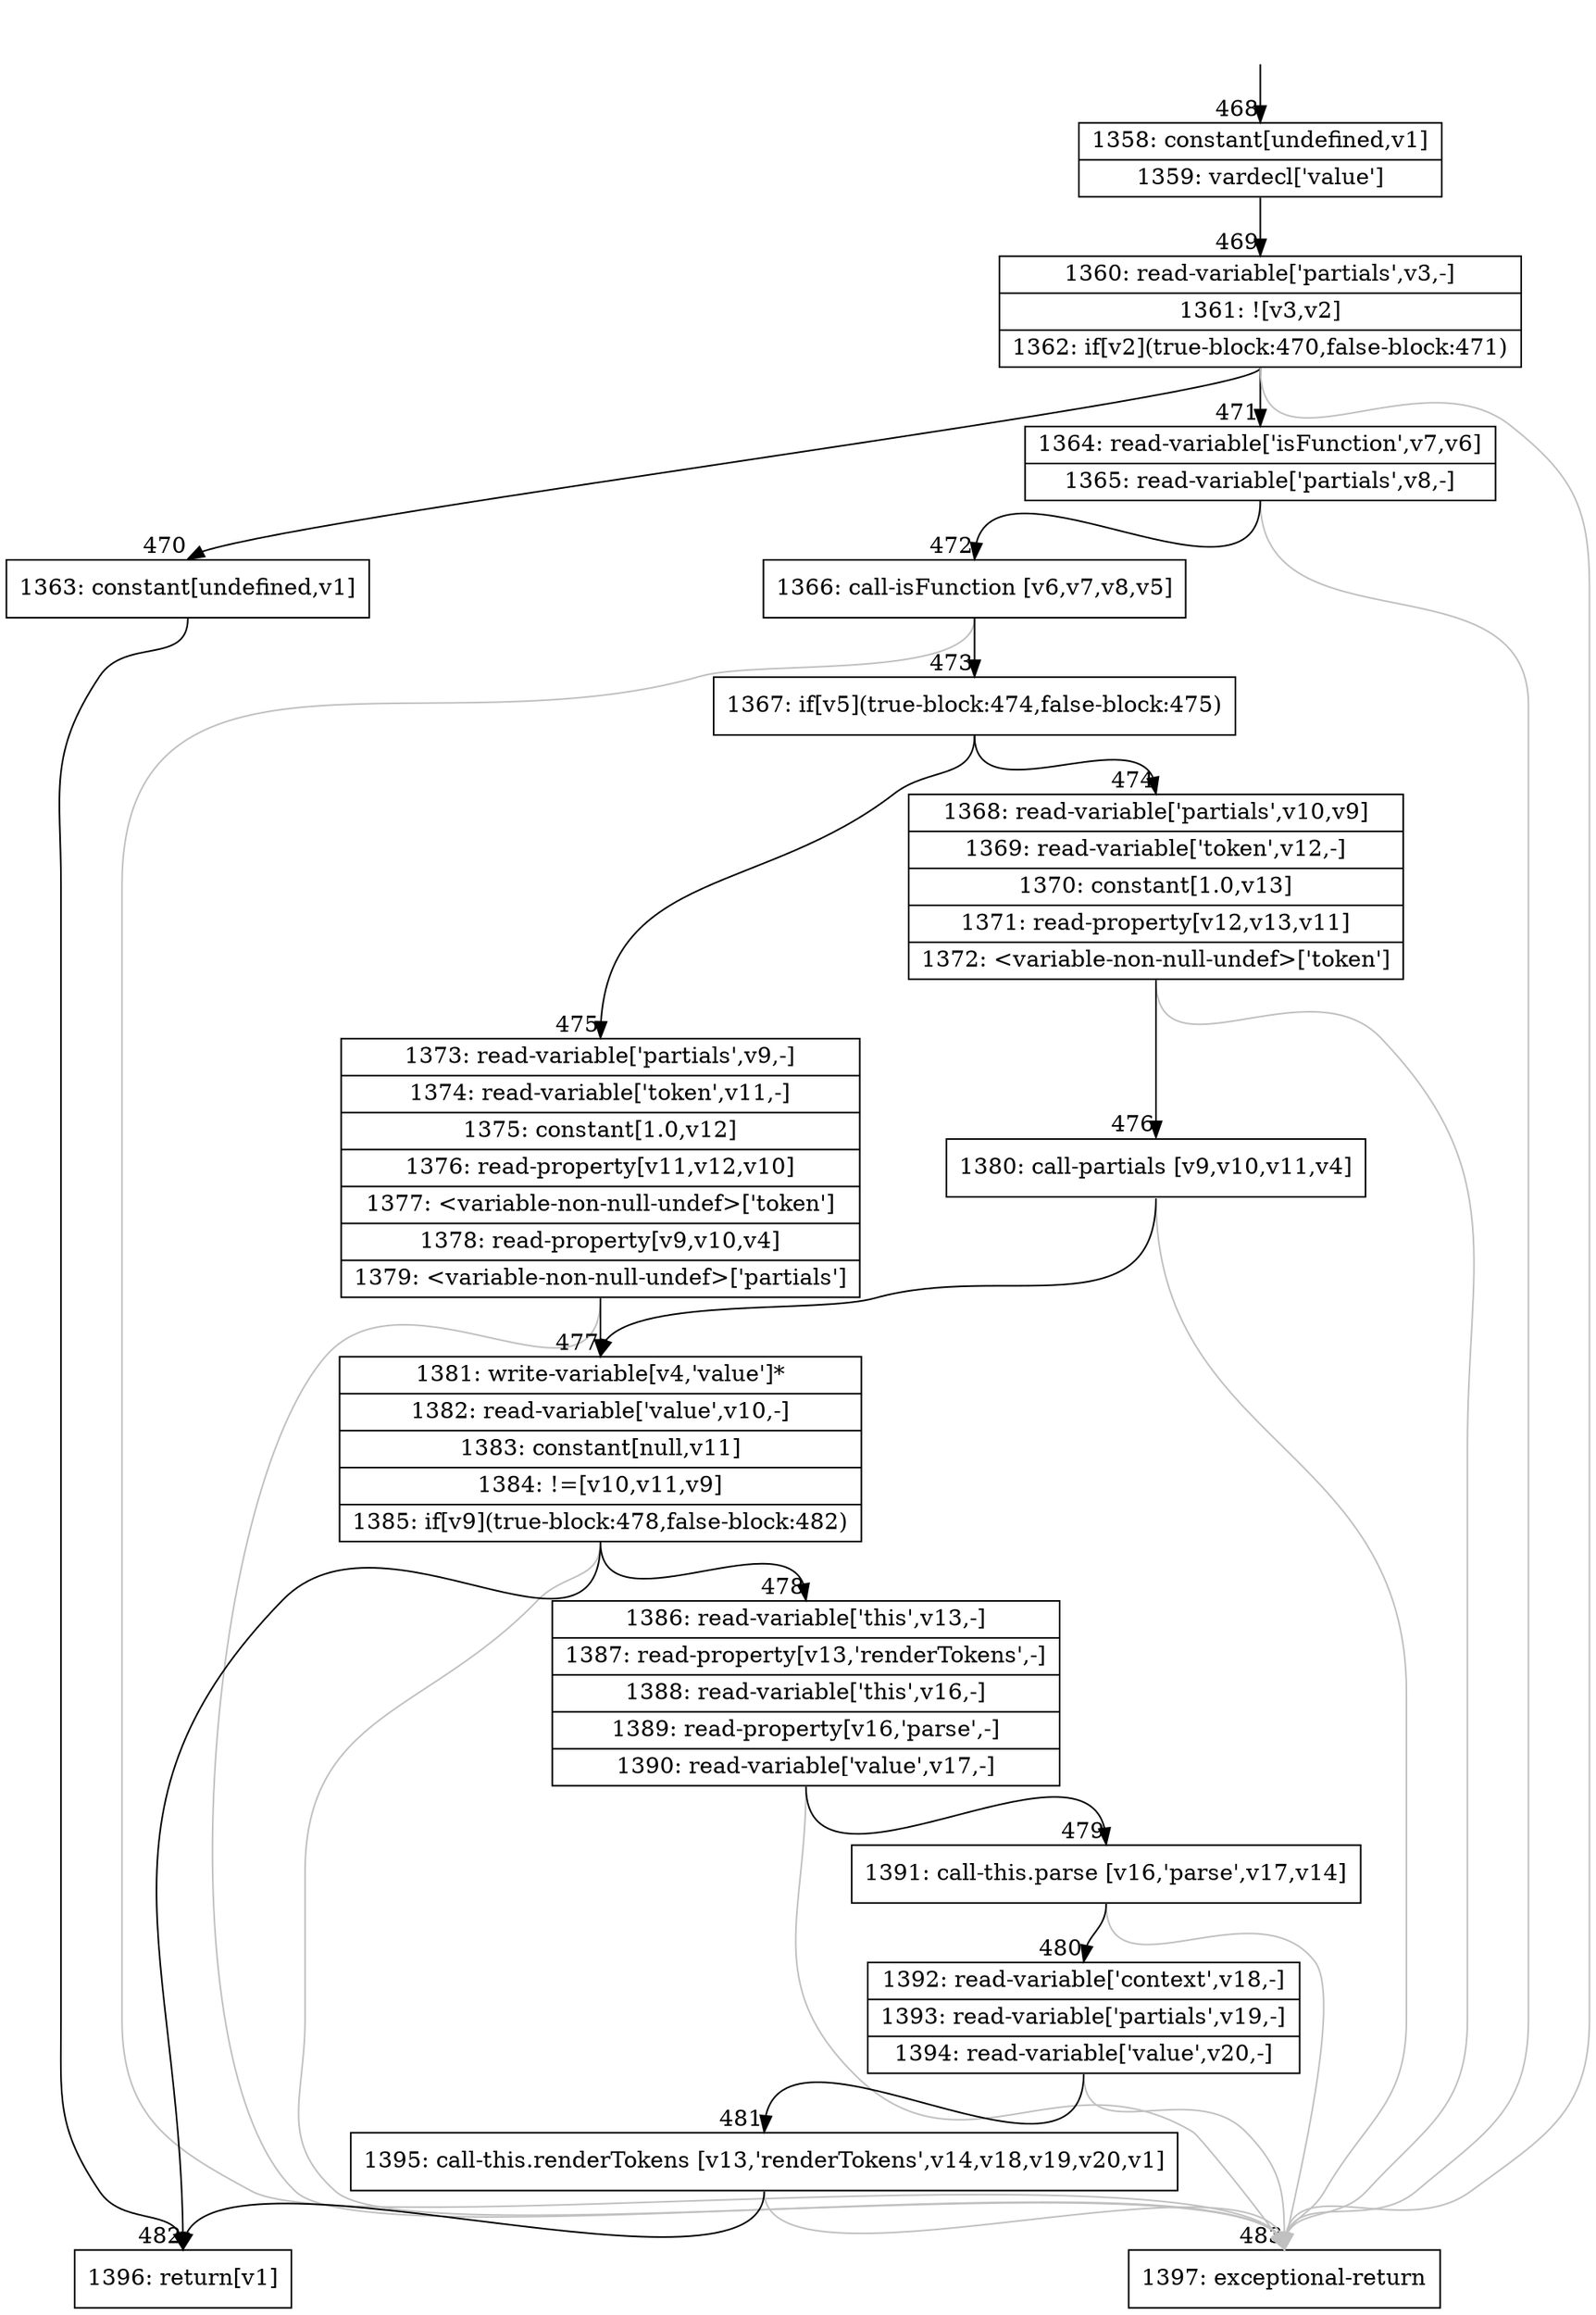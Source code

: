 digraph {
rankdir="TD"
BB_entry30[shape=none,label=""];
BB_entry30 -> BB468 [tailport=s, headport=n, headlabel="    468"]
BB468 [shape=record label="{1358: constant[undefined,v1]|1359: vardecl['value']}" ] 
BB468 -> BB469 [tailport=s, headport=n, headlabel="      469"]
BB469 [shape=record label="{1360: read-variable['partials',v3,-]|1361: ![v3,v2]|1362: if[v2](true-block:470,false-block:471)}" ] 
BB469 -> BB470 [tailport=s, headport=n, headlabel="      470"]
BB469 -> BB471 [tailport=s, headport=n, headlabel="      471"]
BB469 -> BB483 [tailport=s, headport=n, color=gray, headlabel="      483"]
BB470 [shape=record label="{1363: constant[undefined,v1]}" ] 
BB470 -> BB482 [tailport=s, headport=n, headlabel="      482"]
BB471 [shape=record label="{1364: read-variable['isFunction',v7,v6]|1365: read-variable['partials',v8,-]}" ] 
BB471 -> BB472 [tailport=s, headport=n, headlabel="      472"]
BB471 -> BB483 [tailport=s, headport=n, color=gray]
BB472 [shape=record label="{1366: call-isFunction [v6,v7,v8,v5]}" ] 
BB472 -> BB473 [tailport=s, headport=n, headlabel="      473"]
BB472 -> BB483 [tailport=s, headport=n, color=gray]
BB473 [shape=record label="{1367: if[v5](true-block:474,false-block:475)}" ] 
BB473 -> BB474 [tailport=s, headport=n, headlabel="      474"]
BB473 -> BB475 [tailport=s, headport=n, headlabel="      475"]
BB474 [shape=record label="{1368: read-variable['partials',v10,v9]|1369: read-variable['token',v12,-]|1370: constant[1.0,v13]|1371: read-property[v12,v13,v11]|1372: \<variable-non-null-undef\>['token']}" ] 
BB474 -> BB476 [tailport=s, headport=n, headlabel="      476"]
BB474 -> BB483 [tailport=s, headport=n, color=gray]
BB475 [shape=record label="{1373: read-variable['partials',v9,-]|1374: read-variable['token',v11,-]|1375: constant[1.0,v12]|1376: read-property[v11,v12,v10]|1377: \<variable-non-null-undef\>['token']|1378: read-property[v9,v10,v4]|1379: \<variable-non-null-undef\>['partials']}" ] 
BB475 -> BB477 [tailport=s, headport=n, headlabel="      477"]
BB475 -> BB483 [tailport=s, headport=n, color=gray]
BB476 [shape=record label="{1380: call-partials [v9,v10,v11,v4]}" ] 
BB476 -> BB477 [tailport=s, headport=n]
BB476 -> BB483 [tailport=s, headport=n, color=gray]
BB477 [shape=record label="{1381: write-variable[v4,'value']*|1382: read-variable['value',v10,-]|1383: constant[null,v11]|1384: !=[v10,v11,v9]|1385: if[v9](true-block:478,false-block:482)}" ] 
BB477 -> BB478 [tailport=s, headport=n, headlabel="      478"]
BB477 -> BB482 [tailport=s, headport=n]
BB477 -> BB483 [tailport=s, headport=n, color=gray]
BB478 [shape=record label="{1386: read-variable['this',v13,-]|1387: read-property[v13,'renderTokens',-]|1388: read-variable['this',v16,-]|1389: read-property[v16,'parse',-]|1390: read-variable['value',v17,-]}" ] 
BB478 -> BB479 [tailport=s, headport=n, headlabel="      479"]
BB478 -> BB483 [tailport=s, headport=n, color=gray]
BB479 [shape=record label="{1391: call-this.parse [v16,'parse',v17,v14]}" ] 
BB479 -> BB480 [tailport=s, headport=n, headlabel="      480"]
BB479 -> BB483 [tailport=s, headport=n, color=gray]
BB480 [shape=record label="{1392: read-variable['context',v18,-]|1393: read-variable['partials',v19,-]|1394: read-variable['value',v20,-]}" ] 
BB480 -> BB481 [tailport=s, headport=n, headlabel="      481"]
BB480 -> BB483 [tailport=s, headport=n, color=gray]
BB481 [shape=record label="{1395: call-this.renderTokens [v13,'renderTokens',v14,v18,v19,v20,v1]}" ] 
BB481 -> BB482 [tailport=s, headport=n]
BB481 -> BB483 [tailport=s, headport=n, color=gray]
BB482 [shape=record label="{1396: return[v1]}" ] 
BB483 [shape=record label="{1397: exceptional-return}" ] 
//#$~ 531
}
